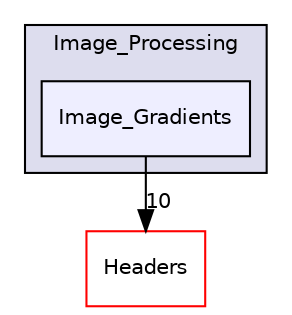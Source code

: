 digraph "Image_Gradients" {
  compound=true
  node [ fontsize="10", fontname="Helvetica"];
  edge [ labelfontsize="10", labelfontname="Helvetica"];
  subgraph clusterdir_5bb2369b5f7fa649cc93423e9de5b920 {
    graph [ bgcolor="#ddddee", pencolor="black", label="Image_Processing" fontname="Helvetica", fontsize="10", URL="dir_5bb2369b5f7fa649cc93423e9de5b920.html"]
  dir_c196650fb7c02945b50a2419bd9cd111 [shape=box, label="Image_Gradients", style="filled", fillcolor="#eeeeff", pencolor="black", URL="dir_c196650fb7c02945b50a2419bd9cd111.html"];
  }
  dir_3ed09e8ce6640af79318ee4a8db1ede0 [shape=box label="Headers" fillcolor="white" style="filled" color="red" URL="dir_3ed09e8ce6640af79318ee4a8db1ede0.html"];
  dir_c196650fb7c02945b50a2419bd9cd111->dir_3ed09e8ce6640af79318ee4a8db1ede0 [headlabel="10", labeldistance=1.5 headhref="dir_000040_000008.html"];
}
